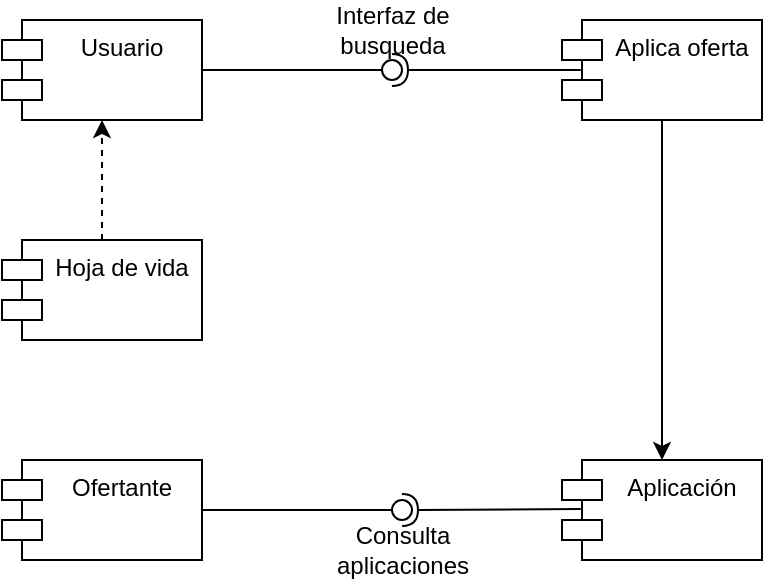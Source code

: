 <mxfile version="13.8.3" type="google"><diagram id="JgHXOw6NlN2WEFY8ByYU" name="Page-1"><mxGraphModel dx="1021" dy="529" grid="1" gridSize="10" guides="1" tooltips="1" connect="1" arrows="1" fold="1" page="1" pageScale="1" pageWidth="850" pageHeight="1100" math="0" shadow="0"><root><mxCell id="0"/><mxCell id="1" parent="0"/><mxCell id="5YoOiCxbQFR9Qk1Abcz9-3" style="rounded=0;orthogonalLoop=1;jettySize=auto;html=1;entryX=0.5;entryY=1;entryDx=0;entryDy=0;dashed=1;" edge="1" parent="1" source="5YoOiCxbQFR9Qk1Abcz9-1" target="5YoOiCxbQFR9Qk1Abcz9-2"><mxGeometry relative="1" as="geometry"/></mxCell><mxCell id="5YoOiCxbQFR9Qk1Abcz9-1" value="Hoja de vida" style="shape=module;align=left;spacingLeft=20;align=center;verticalAlign=top;" vertex="1" parent="1"><mxGeometry x="80" y="190" width="100" height="50" as="geometry"/></mxCell><mxCell id="5YoOiCxbQFR9Qk1Abcz9-2" value="Usuario" style="shape=module;align=left;spacingLeft=20;align=center;verticalAlign=top;" vertex="1" parent="1"><mxGeometry x="80" y="80" width="100" height="50" as="geometry"/></mxCell><mxCell id="5YoOiCxbQFR9Qk1Abcz9-11" style="edgeStyle=none;rounded=0;orthogonalLoop=1;jettySize=auto;html=1;" edge="1" parent="1" source="5YoOiCxbQFR9Qk1Abcz9-4" target="5YoOiCxbQFR9Qk1Abcz9-10"><mxGeometry relative="1" as="geometry"/></mxCell><mxCell id="5YoOiCxbQFR9Qk1Abcz9-4" value="Aplica oferta" style="shape=module;align=left;spacingLeft=20;align=center;verticalAlign=top;" vertex="1" parent="1"><mxGeometry x="360" y="80" width="100" height="50" as="geometry"/></mxCell><mxCell id="5YoOiCxbQFR9Qk1Abcz9-5" value="" style="rounded=0;orthogonalLoop=1;jettySize=auto;html=1;endArrow=none;endFill=0;exitX=1;exitY=0.5;exitDx=0;exitDy=0;" edge="1" target="5YoOiCxbQFR9Qk1Abcz9-7" parent="1" source="5YoOiCxbQFR9Qk1Abcz9-2"><mxGeometry relative="1" as="geometry"><mxPoint x="280" y="105" as="sourcePoint"/></mxGeometry></mxCell><mxCell id="5YoOiCxbQFR9Qk1Abcz9-6" value="" style="rounded=0;orthogonalLoop=1;jettySize=auto;html=1;endArrow=halfCircle;endFill=0;entryX=0.5;entryY=0.5;entryDx=0;entryDy=0;endSize=6;strokeWidth=1;exitX=0.094;exitY=0.501;exitDx=0;exitDy=0;exitPerimeter=0;" edge="1" target="5YoOiCxbQFR9Qk1Abcz9-7" parent="1" source="5YoOiCxbQFR9Qk1Abcz9-4"><mxGeometry relative="1" as="geometry"><mxPoint x="320" y="105" as="sourcePoint"/></mxGeometry></mxCell><mxCell id="5YoOiCxbQFR9Qk1Abcz9-7" value="" style="ellipse;whiteSpace=wrap;html=1;fontFamily=Helvetica;fontSize=12;fontColor=#000000;align=center;strokeColor=#000000;fillColor=#ffffff;points=[];aspect=fixed;resizable=0;" vertex="1" parent="1"><mxGeometry x="270" y="100" width="10" height="10" as="geometry"/></mxCell><mxCell id="5YoOiCxbQFR9Qk1Abcz9-8" value="Interfaz de &lt;br&gt;busqueda" style="text;html=1;align=center;verticalAlign=middle;resizable=0;points=[];autosize=1;" vertex="1" parent="1"><mxGeometry x="240" y="70" width="70" height="30" as="geometry"/></mxCell><mxCell id="5YoOiCxbQFR9Qk1Abcz9-9" value="Ofertante" style="shape=module;align=left;spacingLeft=20;align=center;verticalAlign=top;" vertex="1" parent="1"><mxGeometry x="80" y="300" width="100" height="50" as="geometry"/></mxCell><mxCell id="5YoOiCxbQFR9Qk1Abcz9-10" value="Aplicación" style="shape=module;align=left;spacingLeft=20;align=center;verticalAlign=top;" vertex="1" parent="1"><mxGeometry x="360" y="300" width="100" height="50" as="geometry"/></mxCell><mxCell id="5YoOiCxbQFR9Qk1Abcz9-15" value="" style="rounded=0;orthogonalLoop=1;jettySize=auto;html=1;endArrow=none;endFill=0;" edge="1" target="5YoOiCxbQFR9Qk1Abcz9-17" parent="1" source="5YoOiCxbQFR9Qk1Abcz9-9"><mxGeometry relative="1" as="geometry"><mxPoint x="260" y="325" as="sourcePoint"/></mxGeometry></mxCell><mxCell id="5YoOiCxbQFR9Qk1Abcz9-16" value="" style="rounded=0;orthogonalLoop=1;jettySize=auto;html=1;endArrow=halfCircle;endFill=0;entryX=0.5;entryY=0.5;entryDx=0;entryDy=0;endSize=6;strokeWidth=1;exitX=0.094;exitY=0.491;exitDx=0;exitDy=0;exitPerimeter=0;" edge="1" target="5YoOiCxbQFR9Qk1Abcz9-17" parent="1" source="5YoOiCxbQFR9Qk1Abcz9-10"><mxGeometry relative="1" as="geometry"><mxPoint x="300" y="325" as="sourcePoint"/></mxGeometry></mxCell><mxCell id="5YoOiCxbQFR9Qk1Abcz9-17" value="" style="ellipse;whiteSpace=wrap;html=1;fontFamily=Helvetica;fontSize=12;fontColor=#000000;align=center;strokeColor=#000000;fillColor=#ffffff;points=[];aspect=fixed;resizable=0;" vertex="1" parent="1"><mxGeometry x="275" y="320" width="10" height="10" as="geometry"/></mxCell><mxCell id="5YoOiCxbQFR9Qk1Abcz9-18" value="Consulta &lt;br&gt;aplicaciones" style="text;html=1;align=center;verticalAlign=middle;resizable=0;points=[];autosize=1;" vertex="1" parent="1"><mxGeometry x="240" y="330" width="80" height="30" as="geometry"/></mxCell></root></mxGraphModel></diagram></mxfile>